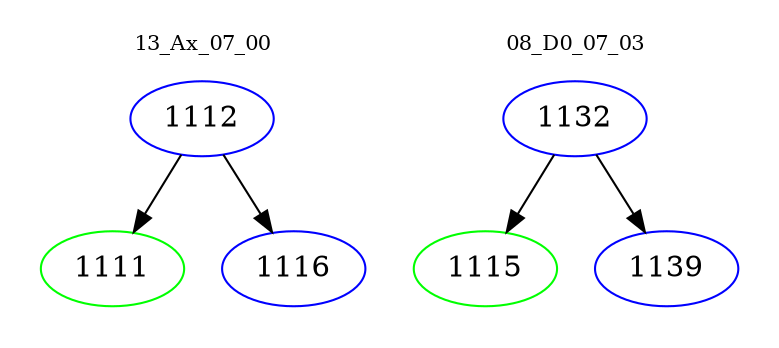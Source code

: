 digraph{
subgraph cluster_0 {
color = white
label = "13_Ax_07_00";
fontsize=10;
T0_1112 [label="1112", color="blue"]
T0_1112 -> T0_1111 [color="black"]
T0_1111 [label="1111", color="green"]
T0_1112 -> T0_1116 [color="black"]
T0_1116 [label="1116", color="blue"]
}
subgraph cluster_1 {
color = white
label = "08_D0_07_03";
fontsize=10;
T1_1132 [label="1132", color="blue"]
T1_1132 -> T1_1115 [color="black"]
T1_1115 [label="1115", color="green"]
T1_1132 -> T1_1139 [color="black"]
T1_1139 [label="1139", color="blue"]
}
}
